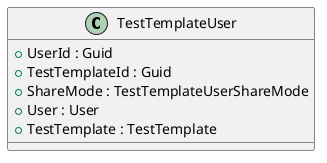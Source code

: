 @startuml
class TestTemplateUser {
    + UserId : Guid
    + TestTemplateId : Guid
    + ShareMode : TestTemplateUserShareMode
    + User : User
    + TestTemplate : TestTemplate
}
@enduml 